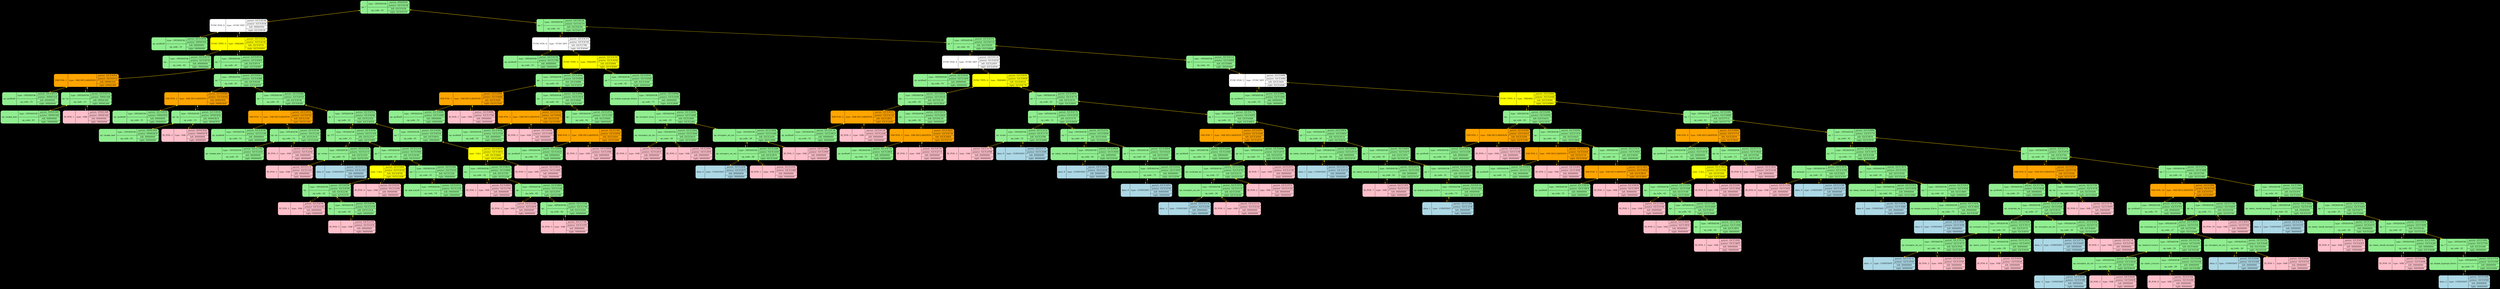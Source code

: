 digraph List
{
	rankdir = TB;
	graph [bgcolor = "black"]
	node[color ="black", fontsize=14, shape = Mrecord];
	edge[color = "orange", fontcolor = "blue",fontsize = 12];


node02CE4EA8 [style = filled, fillcolor = "lightgreen", shape = Mrecord, label = "op: ? | {type : OPERATOR | op_code : 41} | {parent: 00000000 | pointer: 02CE4EA8 | left: 02CE5038 | right: 02CE4CF0} "]
node02CE5038 [style = filled, fillcolor = "white", shape = Mrecord, label = "FUNC POS: 0 | type : FUNC DEF | {parent: 02CE4EA8 | pointer: 02CE5038 | left: 0094E950 | right: 02CE4E58} "]
node0094E950 [style = filled, fillcolor = "lightgreen", shape = Mrecord, label = "op: долбоеб | {type : OPERATOR | op_code : 51} | {parent: 02CE5038 | pointer: 0094E950 | left: 00000000 | right: 00000000} "]
node02CE4E58 [style = filled, fillcolor = "yellow", shape = Mrecord, label = "FUNC TYPE: 0 | type : PARAMS | {parent: 02CE5038 | pointer: 02CE4E58 | left: 02CE4F20 | right: 02CE4DE0} "]
node02CE4F20 [style = filled, fillcolor = "lightgreen", shape = Mrecord, label = "op: , | {type : OPERATOR | op_code : 42} | {parent: 02CE4E58 | pointer: 02CE4F20 | left: 00000000 | right: 00000000} "]
node02CE4DE0 [style = filled, fillcolor = "lightgreen", shape = Mrecord, label = "op: ? | {type : OPERATOR | op_code : 41} | {parent: 02CE4E58 | pointer: 02CE4DE0 | left: 02CE4FC0 | right: 02CE4DB8} "]
node02CE4FC0 [style = filled, fillcolor = "orange", shape = Mrecord, label = "VAR POS: 1 | type : VAR DECLARATION | {parent: 02CE4DE0 | pointer: 02CE4FC0 | left: 0094EA18 | right: 0094EA68} "]
node0094EA18 [style = filled, fillcolor = "lightgreen", shape = Mrecord, label = "op: долбоеб | {type : OPERATOR | op_code : 51} | {parent: 02CE4FC0 | pointer: 0094EA18 | left: 00000000 | right: 00000000} "]
node0094EA68 [style = filled, fillcolor = "lightgreen", shape = Mrecord, label = "op: ты | {type : OPERATOR | op_code : 13} | {parent: 02CE4FC0 | pointer: 0094EA68 | left: 0094EA90 | right: 0094EA40} "]
node0094EA90 [style = filled, fillcolor = "lightgreen", shape = Mrecord, label = "op: скажи_мне | {type : OPERATOR | op_code : 61} | {parent: 0094EA68 | pointer: 0094EA90 | left: 00000000 | right: 00000000} "]
node0094EA40 [style = filled, fillcolor = "pink", shape = Mrecord, label = "ID_POS: 1 | type : VAR | {parent: 0094EA68 | pointer: 0094EA40 | left: 00000000 | right: 00000000} "]
node02CE4DB8 [style = filled, fillcolor = "lightgreen", shape = Mrecord, label = "op: ? | {type : OPERATOR | op_code : 41} | {parent: 02CE4DE0 | pointer: 02CE4DB8 | left: 02CE4E08 | right: 02CE4FE8} "]
node02CE4E08 [style = filled, fillcolor = "orange", shape = Mrecord, label = "VAR POS: 2 | type : VAR DECLARATION | {parent: 02CE4DB8 | pointer: 02CE4E08 | left: 0094EB50 | right: 0094EBA0} "]
node0094EB50 [style = filled, fillcolor = "lightgreen", shape = Mrecord, label = "op: долбоеб | {type : OPERATOR | op_code : 51} | {parent: 02CE4E08 | pointer: 0094EB50 | left: 00000000 | right: 00000000} "]
node0094EBA0 [style = filled, fillcolor = "lightgreen", shape = Mrecord, label = "op: ты | {type : OPERATOR | op_code : 13} | {parent: 02CE4E08 | pointer: 0094EBA0 | left: 0094EBC8 | right: 0094EB78} "]
node0094EBC8 [style = filled, fillcolor = "lightgreen", shape = Mrecord, label = "op: скажи_мне | {type : OPERATOR | op_code : 61} | {parent: 0094EBA0 | pointer: 0094EBC8 | left: 00000000 | right: 00000000} "]
node0094EB78 [style = filled, fillcolor = "pink", shape = Mrecord, label = "ID_POS: 2 | type : VAR | {parent: 0094EBA0 | pointer: 0094EB78 | left: 00000000 | right: 00000000} "]
node02CE4FE8 [style = filled, fillcolor = "lightgreen", shape = Mrecord, label = "op: ? | {type : OPERATOR | op_code : 41} | {parent: 02CE4DB8 | pointer: 02CE4FE8 | left: 02CE4F48 | right: 02CE4E80} "]
node02CE4F48 [style = filled, fillcolor = "orange", shape = Mrecord, label = "VAR POS: 3 | type : VAR DECLARATION | {parent: 02CE4FE8 | pointer: 02CE4F48 | left: 02CE2198 | right: 02CE23A0} "]
node02CE2198 [style = filled, fillcolor = "lightgreen", shape = Mrecord, label = "op: долбоеб | {type : OPERATOR | op_code : 51} | {parent: 02CE4F48 | pointer: 02CE2198 | left: 00000000 | right: 00000000} "]
node02CE23A0 [style = filled, fillcolor = "lightgreen", shape = Mrecord, label = "op: ты | {type : OPERATOR | op_code : 13} | {parent: 02CE4F48 | pointer: 02CE23A0 | left: 02CE2418 | right: 02CE20A8} "]
node02CE2418 [style = filled, fillcolor = "lightgreen", shape = Mrecord, label = "op: скажи_мне | {type : OPERATOR | op_code : 61} | {parent: 02CE23A0 | pointer: 02CE2418 | left: 00000000 | right: 00000000} "]
node02CE20A8 [style = filled, fillcolor = "pink", shape = Mrecord, label = "ID_POS: 3 | type : VAR | {parent: 02CE23A0 | pointer: 02CE20A8 | left: 00000000 | right: 00000000} "]
node02CE4E80 [style = filled, fillcolor = "lightgreen", shape = Mrecord, label = "op: ? | {type : OPERATOR | op_code : 41} | {parent: 02CE4FE8 | pointer: 02CE4E80 | left: 02CE21E8 | right: 02CE4EF8} "]
node02CE21E8 [style = filled, fillcolor = "lightgreen", shape = Mrecord, label = "op: ??? | {type : OPERATOR | op_code : 11} | {parent: 02CE4E80 | pointer: 02CE21E8 | left: 02CE21C0 | right: 02CE5060} "]
node02CE21C0 [style = filled, fillcolor = "lightgreen", shape = Mrecord, label = "op: точно | {type : OPERATOR | op_code : 31} | {parent: 02CE21E8 | pointer: 02CE21C0 | left: 02CE2350 | right: 02CE23F0} "]
node02CE2350 [style = filled, fillcolor = "pink", shape = Mrecord, label = "ID_POS: 1 | type : VAR | {parent: 02CE21C0 | pointer: 02CE2350 | left: 00000000 | right: 00000000} "]
node02CE23F0 [style = filled, fillcolor = "lightblue", shape = Mrecord, label = "data: 0 | type : CONSTANT | {parent: 02CE21C0 | pointer: 02CE23F0 | left: 00000000 | right: 00000000} "]
node02CE5060 [style = filled, fillcolor = "lightgreen", shape = Mrecord, label = "op: ? | {type : OPERATOR | op_code : 41} | {parent: 02CE21E8 | pointer: 02CE5060 | left: 02CE4ED0 | right: 02CE5010} "]
node02CE4ED0 [style = filled, fillcolor = "yellow", shape = Mrecord, label = "type : CALL | {parent: 02CE5060 | pointer: 02CE4ED0 | left: 02CE4F98 | right: 02CE22D8} "]
node02CE4F98 [style = filled, fillcolor = "lightgreen", shape = Mrecord, label = "op: , | {type : OPERATOR | op_code : 42} | {parent: 02CE4ED0 | pointer: 02CE4F98 | left: 02CE2238 | right: 02CE2378} "]
node02CE2238 [style = filled, fillcolor = "pink", shape = Mrecord, label = "ID_POS: 2 | type : VAR | {parent: 02CE4F98 | pointer: 02CE2238 | left: 00000000 | right: 00000000} "]
node02CE2378 [style = filled, fillcolor = "lightgreen", shape = Mrecord, label = "op: , | {type : OPERATOR | op_code : 42} | {parent: 02CE4F98 | pointer: 02CE2378 | left: 02CE23C8 | right: 00000000} "]
node02CE23C8 [style = filled, fillcolor = "pink", shape = Mrecord, label = "ID_POS: 3 | type : VAR | {parent: 02CE2378 | pointer: 02CE23C8 | left: 00000000 | right: 00000000} "]
node02CE22D8 [style = filled, fillcolor = "pink", shape = Mrecord, label = "ID_POS: 4 | type : VAR | {parent: 02CE4ED0 | pointer: 02CE22D8 | left: 00000000 | right: 00000000} "]
node02CE5010 [style = filled, fillcolor = "lightgreen", shape = Mrecord, label = "op: ? | {type : OPERATOR | op_code : 41} | {parent: 02CE5060 | pointer: 02CE5010 | left: 02CE2328 | right: 00000000} "]
node02CE2328 [style = filled, fillcolor = "lightgreen", shape = Mrecord, label = "op: иди_нахуй | {type : OPERATOR | op_code : 74} | {parent: 02CE5010 | pointer: 02CE2328 | left: 00000000 | right: 00000000} "]
node02CE4EF8 [style = filled, fillcolor = "lightgreen", shape = Mrecord, label = "op: ? | {type : OPERATOR | op_code : 41} | {parent: 02CE4E80 | pointer: 02CE4EF8 | left: 02CE4B10 | right: 00000000} "]
node02CE4B10 [style = filled, fillcolor = "yellow", shape = Mrecord, label = "type : CALL | {parent: 02CE4EF8 | pointer: 02CE4B10 | left: 02CE4B60 | right: 02CE24B8} "]
node02CE4B60 [style = filled, fillcolor = "lightgreen", shape = Mrecord, label = "op: , | {type : OPERATOR | op_code : 42} | {parent: 02CE4B10 | pointer: 02CE4B60 | left: 02CE2760 | right: 02CE25A8} "]
node02CE2760 [style = filled, fillcolor = "pink", shape = Mrecord, label = "ID_POS: 1 | type : VAR | {parent: 02CE4B60 | pointer: 02CE2760 | left: 00000000 | right: 00000000} "]
node02CE25A8 [style = filled, fillcolor = "lightgreen", shape = Mrecord, label = "op: , | {type : OPERATOR | op_code : 42} | {parent: 02CE4B60 | pointer: 02CE25A8 | left: 02CE2878 | right: 02CE2788} "]
node02CE2878 [style = filled, fillcolor = "pink", shape = Mrecord, label = "ID_POS: 2 | type : VAR | {parent: 02CE25A8 | pointer: 02CE2878 | left: 00000000 | right: 00000000} "]
node02CE2788 [style = filled, fillcolor = "lightgreen", shape = Mrecord, label = "op: , | {type : OPERATOR | op_code : 42} | {parent: 02CE25A8 | pointer: 02CE2788 | left: 02CE25F8 | right: 00000000} "]
node02CE25F8 [style = filled, fillcolor = "pink", shape = Mrecord, label = "ID_POS: 3 | type : VAR | {parent: 02CE2788 | pointer: 02CE25F8 | left: 00000000 | right: 00000000} "]
node02CE24B8 [style = filled, fillcolor = "pink", shape = Mrecord, label = "ID_POS: 5 | type : VAR | {parent: 02CE4B10 | pointer: 02CE24B8 | left: 00000000 | right: 00000000} "]
node02CE4CF0 [style = filled, fillcolor = "lightgreen", shape = Mrecord, label = "op: ? | {type : OPERATOR | op_code : 41} | {parent: 02CE4EA8 | pointer: 02CE4CF0 | left: 02CE4C00 | right: 02CE4CC8} "]
node02CE4C00 [style = filled, fillcolor = "white", shape = Mrecord, label = "FUNC POS: 6 | type : FUNC DEF | {parent: 02CE4CF0 | pointer: 02CE4C00 | left: 02CE27B0 | right: 02CE4D40} "]
node02CE27B0 [style = filled, fillcolor = "lightgreen", shape = Mrecord, label = "op: долбоеб | {type : OPERATOR | op_code : 51} | {parent: 02CE4C00 | pointer: 02CE27B0 | left: 00000000 | right: 00000000} "]
node02CE4D40 [style = filled, fillcolor = "yellow", shape = Mrecord, label = "FUNC TYPE: 0 | type : PARAMS | {parent: 02CE4C00 | pointer: 02CE4D40 | left: 02CE4908 | right: 02CE4D68} "]
node02CE4908 [style = filled, fillcolor = "lightgreen", shape = Mrecord, label = "op: , | {type : OPERATOR | op_code : 42} | {parent: 02CE4D40 | pointer: 02CE4908 | left: 02CE48B8 | right: 02CE2918} "]
node02CE48B8 [style = filled, fillcolor = "orange", shape = Mrecord, label = "VAR POS: 1 | type : VAR DECLARATION | {parent: 02CE4908 | pointer: 02CE48B8 | left: 02CE2698 | right: 02CE27D8} "]
node02CE2698 [style = filled, fillcolor = "lightgreen", shape = Mrecord, label = "op: долбоеб | {type : OPERATOR | op_code : 51} | {parent: 02CE48B8 | pointer: 02CE2698 | left: 00000000 | right: 00000000} "]
node02CE27D8 [style = filled, fillcolor = "pink", shape = Mrecord, label = "ID_POS: 1 | type : VAR | {parent: 02CE48B8 | pointer: 02CE27D8 | left: 00000000 | right: 00000000} "]
node02CE2918 [style = filled, fillcolor = "lightgreen", shape = Mrecord, label = "op: , | {type : OPERATOR | op_code : 42} | {parent: 02CE4908 | pointer: 02CE2918 | left: 02CE49A8 | right: 02CE2580} "]
node02CE49A8 [style = filled, fillcolor = "orange", shape = Mrecord, label = "VAR POS: 2 | type : VAR DECLARATION | {parent: 02CE2918 | pointer: 02CE49A8 | left: 02CE2558 | right: 02CE2490} "]
node02CE2558 [style = filled, fillcolor = "lightgreen", shape = Mrecord, label = "op: долбоеб | {type : OPERATOR | op_code : 51} | {parent: 02CE49A8 | pointer: 02CE2558 | left: 00000000 | right: 00000000} "]
node02CE2490 [style = filled, fillcolor = "pink", shape = Mrecord, label = "ID_POS: 2 | type : VAR | {parent: 02CE49A8 | pointer: 02CE2490 | left: 00000000 | right: 00000000} "]
node02CE2580 [style = filled, fillcolor = "lightgreen", shape = Mrecord, label = "op: , | {type : OPERATOR | op_code : 42} | {parent: 02CE2918 | pointer: 02CE2580 | left: 02CE49D0 | right: 00000000} "]
node02CE49D0 [style = filled, fillcolor = "orange", shape = Mrecord, label = "VAR POS: 3 | type : VAR DECLARATION | {parent: 02CE2580 | pointer: 02CE49D0 | left: 02CE2620 | right: 02CE2940} "]
node02CE2620 [style = filled, fillcolor = "lightgreen", shape = Mrecord, label = "op: долбоеб | {type : OPERATOR | op_code : 51} | {parent: 02CE49D0 | pointer: 02CE2620 | left: 00000000 | right: 00000000} "]
node02CE2940 [style = filled, fillcolor = "pink", shape = Mrecord, label = "ID_POS: 3 | type : VAR | {parent: 02CE49D0 | pointer: 02CE2940 | left: 00000000 | right: 00000000} "]
node02CE4D68 [style = filled, fillcolor = "lightgreen", shape = Mrecord, label = "op: ? | {type : OPERATOR | op_code : 41} | {parent: 02CE4D40 | pointer: 02CE4D68 | left: 02CE2648 | right: 00000000} "]
node02CE2648 [style = filled, fillcolor = "lightgreen", shape = Mrecord, label = "op: верни_курьера_блять | {type : OPERATOR | op_code : 71} | {parent: 02CE4D68 | pointer: 02CE2648 | left: 00000000 | right: 02CE2B48} "]
node02CE2B48 [style = filled, fillcolor = "lightgreen", shape = Mrecord, label = "op: потерял_птсы | {type : OPERATOR | op_code : 25} | {parent: 02CE2648 | pointer: 02CE2B48 | left: 02CE2800 | right: 02CE2A80} "]
node02CE2800 [style = filled, fillcolor = "lightgreen", shape = Mrecord, label = "op: посадить_на_zxc | {type : OPERATOR | op_code : 26} | {parent: 02CE2B48 | pointer: 02CE2800 | left: 02CE26C0 | right: 02CE2850} "]
node02CE26C0 [style = filled, fillcolor = "pink", shape = Mrecord, label = "ID_POS: 2 | type : VAR | {parent: 02CE2800 | pointer: 02CE26C0 | left: 00000000 | right: 00000000} "]
node02CE2850 [style = filled, fillcolor = "pink", shape = Mrecord, label = "ID_POS: 2 | type : VAR | {parent: 02CE2800 | pointer: 02CE2850 | left: 00000000 | right: 00000000} "]
node02CE2A80 [style = filled, fillcolor = "lightgreen", shape = Mrecord, label = "op: посадить_на_zxc | {type : OPERATOR | op_code : 26} | {parent: 02CE2B48 | pointer: 02CE2A80 | left: 02CE2A58 | right: 02CE2990} "]
node02CE2A58 [style = filled, fillcolor = "lightgreen", shape = Mrecord, label = "op: посадить_на_zxc | {type : OPERATOR | op_code : 26} | {parent: 02CE2A80 | pointer: 02CE2A58 | left: 02CE2B70 | right: 02CE2A08} "]
node02CE2B70 [style = filled, fillcolor = "lightblue", shape = Mrecord, label = "data: 4 | type : CONSTANT | {parent: 02CE2A58 | pointer: 02CE2B70 | left: 00000000 | right: 00000000} "]
node02CE2A08 [style = filled, fillcolor = "pink", shape = Mrecord, label = "ID_POS: 1 | type : VAR | {parent: 02CE2A58 | pointer: 02CE2A08 | left: 00000000 | right: 00000000} "]
node02CE2990 [style = filled, fillcolor = "pink", shape = Mrecord, label = "ID_POS: 3 | type : VAR | {parent: 02CE2A80 | pointer: 02CE2990 | left: 00000000 | right: 00000000} "]
node02CE4CC8 [style = filled, fillcolor = "lightgreen", shape = Mrecord, label = "op: ? | {type : OPERATOR | op_code : 41} | {parent: 02CE4CF0 | pointer: 02CE4CC8 | left: 02CE4930 | right: 02CE4B88} "]
node02CE4930 [style = filled, fillcolor = "white", shape = Mrecord, label = "FUNC POS: 4 | type : FUNC DEF | {parent: 02CE4CC8 | pointer: 02CE4930 | left: 02CE2AF8 | right: 02CE4958} "]
node02CE2AF8 [style = filled, fillcolor = "lightgreen", shape = Mrecord, label = "op: долбоеб | {type : OPERATOR | op_code : 51} | {parent: 02CE4930 | pointer: 02CE2AF8 | left: 00000000 | right: 00000000} "]
node02CE4958 [style = filled, fillcolor = "yellow", shape = Mrecord, label = "FUNC TYPE: 0 | type : PARAMS | {parent: 02CE4930 | pointer: 02CE4958 | left: 02CE4D18 | right: 02CE4C78} "]
node02CE4D18 [style = filled, fillcolor = "lightgreen", shape = Mrecord, label = "op: , | {type : OPERATOR | op_code : 42} | {parent: 02CE4958 | pointer: 02CE4D18 | left: 02CE4C28 | right: 02CE2B20} "]
node02CE4C28 [style = filled, fillcolor = "orange", shape = Mrecord, label = "VAR POS: 2 | type : VAR DECLARATION | {parent: 02CE4D18 | pointer: 02CE4C28 | left: 02CE2BC0 | right: 02CE2AA8} "]
node02CE2BC0 [style = filled, fillcolor = "lightgreen", shape = Mrecord, label = "op: долбоеб | {type : OPERATOR | op_code : 51} | {parent: 02CE4C28 | pointer: 02CE2BC0 | left: 00000000 | right: 00000000} "]
node02CE2AA8 [style = filled, fillcolor = "pink", shape = Mrecord, label = "ID_POS: 2 | type : VAR | {parent: 02CE4C28 | pointer: 02CE2AA8 | left: 00000000 | right: 00000000} "]
node02CE2B20 [style = filled, fillcolor = "lightgreen", shape = Mrecord, label = "op: , | {type : OPERATOR | op_code : 42} | {parent: 02CE4D18 | pointer: 02CE2B20 | left: 02CE4C50 | right: 00000000} "]
node02CE4C50 [style = filled, fillcolor = "orange", shape = Mrecord, label = "VAR POS: 3 | type : VAR DECLARATION | {parent: 02CE2B20 | pointer: 02CE4C50 | left: 02CE2BE8 | right: 02CE2C10} "]
node02CE2BE8 [style = filled, fillcolor = "lightgreen", shape = Mrecord, label = "op: долбоеб | {type : OPERATOR | op_code : 51} | {parent: 02CE4C50 | pointer: 02CE2BE8 | left: 00000000 | right: 00000000} "]
node02CE2C10 [style = filled, fillcolor = "pink", shape = Mrecord, label = "ID_POS: 3 | type : VAR | {parent: 02CE4C50 | pointer: 02CE2C10 | left: 00000000 | right: 00000000} "]
node02CE4C78 [style = filled, fillcolor = "lightgreen", shape = Mrecord, label = "op: ? | {type : OPERATOR | op_code : 41} | {parent: 02CE4958 | pointer: 02CE4C78 | left: 02CE2E50 | right: 02CE49F8} "]
node02CE2E50 [style = filled, fillcolor = "lightgreen", shape = Mrecord, label = "op: ??? | {type : OPERATOR | op_code : 11} | {parent: 02CE4C78 | pointer: 02CE2E50 | left: 02CE3170 | right: 02CE4BD8} "]
node02CE3170 [style = filled, fillcolor = "lightgreen", shape = Mrecord, label = "op: точно | {type : OPERATOR | op_code : 31} | {parent: 02CE2E50 | pointer: 02CE3170 | left: 02CE2FB8 | right: 02CE2D88} "]
node02CE2FB8 [style = filled, fillcolor = "pink", shape = Mrecord, label = "ID_POS: 2 | type : VAR | {parent: 02CE3170 | pointer: 02CE2FB8 | left: 00000000 | right: 00000000} "]
node02CE2D88 [style = filled, fillcolor = "lightblue", shape = Mrecord, label = "data: 0 | type : CONSTANT | {parent: 02CE3170 | pointer: 02CE2D88 | left: 00000000 | right: 00000000} "]
node02CE4BD8 [style = filled, fillcolor = "lightgreen", shape = Mrecord, label = "op: ? | {type : OPERATOR | op_code : 41} | {parent: 02CE2E50 | pointer: 02CE4BD8 | left: 02CE30D0 | right: 02CE4A20} "]
node02CE30D0 [style = filled, fillcolor = "lightgreen", shape = Mrecord, label = "op: пишу_твоей_матери | {type : OPERATOR | op_code : 62} | {parent: 02CE4BD8 | pointer: 02CE30D0 | left: 00000000 | right: 02CE2D38} "]
node02CE2D38 [style = filled, fillcolor = "lightblue", shape = Mrecord, label = "data: 0 | type : CONSTANT | {parent: 02CE30D0 | pointer: 02CE2D38 | left: 00000000 | right: 00000000} "]
node02CE4A20 [style = filled, fillcolor = "lightgreen", shape = Mrecord, label = "op: ? | {type : OPERATOR | op_code : 41} | {parent: 02CE4BD8 | pointer: 02CE4A20 | left: 02CE30F8 | right: 00000000} "]
node02CE30F8 [style = filled, fillcolor = "lightgreen", shape = Mrecord, label = "op: верни_курьера_блять | {type : OPERATOR | op_code : 71} | {parent: 02CE4A20 | pointer: 02CE30F8 | left: 00000000 | right: 02CE2F90} "]
node02CE2F90 [style = filled, fillcolor = "lightblue", shape = Mrecord, label = "data: 0 | type : CONSTANT | {parent: 02CE30F8 | pointer: 02CE2F90 | left: 00000000 | right: 00000000} "]
node02CE49F8 [style = filled, fillcolor = "lightgreen", shape = Mrecord, label = "op: ? | {type : OPERATOR | op_code : 41} | {parent: 02CE4C78 | pointer: 02CE49F8 | left: 02CE4A48 | right: 02CE48E0} "]
node02CE4A48 [style = filled, fillcolor = "orange", shape = Mrecord, label = "VAR POS: 7 | type : VAR DECLARATION | {parent: 02CE49F8 | pointer: 02CE4A48 | left: 02CE2DD8 | right: 02CE2EF0} "]
node02CE2DD8 [style = filled, fillcolor = "lightgreen", shape = Mrecord, label = "op: долбоеб | {type : OPERATOR | op_code : 51} | {parent: 02CE4A48 | pointer: 02CE2DD8 | left: 00000000 | right: 00000000} "]
node02CE2EF0 [style = filled, fillcolor = "lightgreen", shape = Mrecord, label = "op: ты | {type : OPERATOR | op_code : 13} | {parent: 02CE4A48 | pointer: 02CE2EF0 | left: 02CE2FE0 | right: 02CE2C98} "]
node02CE2FE0 [style = filled, fillcolor = "lightgreen", shape = Mrecord, label = "op: сплитим_на | {type : OPERATOR | op_code : 27} | {parent: 02CE2EF0 | pointer: 02CE2FE0 | left: 02CE2CC0 | right: 02CE2CE8} "]
node02CE2CC0 [style = filled, fillcolor = "lightgreen", shape = Mrecord, label = "op: посадить_на_zxc | {type : OPERATOR | op_code : 26} | {parent: 02CE2FE0 | pointer: 02CE2CC0 | left: 02CE2E00 | right: 02CE2EA0} "]
node02CE2E00 [style = filled, fillcolor = "lightblue", shape = Mrecord, label = "data: -1 | type : CONSTANT | {parent: 02CE2CC0 | pointer: 02CE2E00 | left: 00000000 | right: 00000000} "]
node02CE2EA0 [style = filled, fillcolor = "pink", shape = Mrecord, label = "ID_POS: 3 | type : VAR | {parent: 02CE2CC0 | pointer: 02CE2EA0 | left: 00000000 | right: 00000000} "]
node02CE2CE8 [style = filled, fillcolor = "pink", shape = Mrecord, label = "ID_POS: 2 | type : VAR | {parent: 02CE2FE0 | pointer: 02CE2CE8 | left: 00000000 | right: 00000000} "]
node02CE2C98 [style = filled, fillcolor = "pink", shape = Mrecord, label = "ID_POS: 7 | type : VAR | {parent: 02CE2EF0 | pointer: 02CE2C98 | left: 00000000 | right: 00000000} "]
node02CE48E0 [style = filled, fillcolor = "lightgreen", shape = Mrecord, label = "op: ? | {type : OPERATOR | op_code : 41} | {parent: 02CE49F8 | pointer: 02CE48E0 | left: 02CE2EC8 | right: 02CE4A70} "]
node02CE2EC8 [style = filled, fillcolor = "lightgreen", shape = Mrecord, label = "op: пишу_твоей_матери | {type : OPERATOR | op_code : 62} | {parent: 02CE48E0 | pointer: 02CE2EC8 | left: 00000000 | right: 02CE2F18} "]
node02CE2F18 [style = filled, fillcolor = "lightblue", shape = Mrecord, label = "data: 1 | type : CONSTANT | {parent: 02CE2EC8 | pointer: 02CE2F18 | left: 00000000 | right: 00000000} "]
node02CE4A70 [style = filled, fillcolor = "lightgreen", shape = Mrecord, label = "op: ? | {type : OPERATOR | op_code : 41} | {parent: 02CE48E0 | pointer: 02CE4A70 | left: 02CE33F0 | right: 02CE4CA0} "]
node02CE33F0 [style = filled, fillcolor = "lightgreen", shape = Mrecord, label = "op: пишу_твоей_матери | {type : OPERATOR | op_code : 62} | {parent: 02CE4A70 | pointer: 02CE33F0 | left: 00000000 | right: 02CE31C0} "]
node02CE31C0 [style = filled, fillcolor = "pink", shape = Mrecord, label = "ID_POS: 7 | type : VAR | {parent: 02CE33F0 | pointer: 02CE31C0 | left: 00000000 | right: 00000000} "]
node02CE4CA0 [style = filled, fillcolor = "lightgreen", shape = Mrecord, label = "op: ? | {type : OPERATOR | op_code : 41} | {parent: 02CE4A70 | pointer: 02CE4CA0 | left: 02CE3300 | right: 00000000} "]
node02CE3300 [style = filled, fillcolor = "lightgreen", shape = Mrecord, label = "op: верни_курьера_блять | {type : OPERATOR | op_code : 71} | {parent: 02CE4CA0 | pointer: 02CE3300 | left: 00000000 | right: 02CE3238} "]
node02CE3238 [style = filled, fillcolor = "lightblue", shape = Mrecord, label = "data: 1 | type : CONSTANT | {parent: 02CE3300 | pointer: 02CE3238 | left: 00000000 | right: 00000000} "]
node02CE4B88 [style = filled, fillcolor = "lightgreen", shape = Mrecord, label = "op: ? | {type : OPERATOR | op_code : 41} | {parent: 02CE4CC8 | pointer: 02CE4B88 | left: 02CE4980 | right: 00000000} "]
node02CE4980 [style = filled, fillcolor = "white", shape = Mrecord, label = "FUNC POS: 5 | type : FUNC DEF | {parent: 02CE4B88 | pointer: 02CE4980 | left: 02CE3440 | right: 02CE4A98} "]
node02CE3440 [style = filled, fillcolor = "lightgreen", shape = Mrecord, label = "op: долбоеб | {type : OPERATOR | op_code : 51} | {parent: 02CE4980 | pointer: 02CE3440 | left: 00000000 | right: 00000000} "]
node02CE4A98 [style = filled, fillcolor = "yellow", shape = Mrecord, label = "FUNC TYPE: 0 | type : PARAMS | {parent: 02CE4980 | pointer: 02CE4A98 | left: 02CE4D90 | right: 02CE4BB0} "]
node02CE4D90 [style = filled, fillcolor = "lightgreen", shape = Mrecord, label = "op: , | {type : OPERATOR | op_code : 42} | {parent: 02CE4A98 | pointer: 02CE4D90 | left: 02CE4AC0 | right: 02CE33C8} "]
node02CE4AC0 [style = filled, fillcolor = "orange", shape = Mrecord, label = "VAR POS: 1 | type : VAR DECLARATION | {parent: 02CE4D90 | pointer: 02CE4AC0 | left: 02CE32D8 | right: 02CE3198} "]
node02CE32D8 [style = filled, fillcolor = "lightgreen", shape = Mrecord, label = "op: долбоеб | {type : OPERATOR | op_code : 51} | {parent: 02CE4AC0 | pointer: 02CE32D8 | left: 00000000 | right: 00000000} "]
node02CE3198 [style = filled, fillcolor = "pink", shape = Mrecord, label = "ID_POS: 1 | type : VAR | {parent: 02CE4AC0 | pointer: 02CE3198 | left: 00000000 | right: 00000000} "]
node02CE33C8 [style = filled, fillcolor = "lightgreen", shape = Mrecord, label = "op: , | {type : OPERATOR | op_code : 42} | {parent: 02CE4D90 | pointer: 02CE33C8 | left: 02CE4AE8 | right: 02CE39E8} "]
node02CE4AE8 [style = filled, fillcolor = "orange", shape = Mrecord, label = "VAR POS: 2 | type : VAR DECLARATION | {parent: 02CE33C8 | pointer: 02CE4AE8 | left: 02CE3C18 | right: 02CE38A8} "]
node02CE3C18 [style = filled, fillcolor = "lightgreen", shape = Mrecord, label = "op: долбоеб | {type : OPERATOR | op_code : 51} | {parent: 02CE4AE8 | pointer: 02CE3C18 | left: 00000000 | right: 00000000} "]
node02CE38A8 [style = filled, fillcolor = "pink", shape = Mrecord, label = "ID_POS: 2 | type : VAR | {parent: 02CE4AE8 | pointer: 02CE38A8 | left: 00000000 | right: 00000000} "]
node02CE39E8 [style = filled, fillcolor = "lightgreen", shape = Mrecord, label = "op: , | {type : OPERATOR | op_code : 42} | {parent: 02CE33C8 | pointer: 02CE39E8 | left: 02CE4B38 | right: 00000000} "]
node02CE4B38 [style = filled, fillcolor = "orange", shape = Mrecord, label = "VAR POS: 3 | type : VAR DECLARATION | {parent: 02CE39E8 | pointer: 02CE4B38 | left: 02CE3BC8 | right: 02CE38F8} "]
node02CE3BC8 [style = filled, fillcolor = "lightgreen", shape = Mrecord, label = "op: долбоеб | {type : OPERATOR | op_code : 51} | {parent: 02CE4B38 | pointer: 02CE3BC8 | left: 00000000 | right: 00000000} "]
node02CE38F8 [style = filled, fillcolor = "pink", shape = Mrecord, label = "ID_POS: 3 | type : VAR | {parent: 02CE4B38 | pointer: 02CE38F8 | left: 00000000 | right: 00000000} "]
node02CE4BB0 [style = filled, fillcolor = "lightgreen", shape = Mrecord, label = "op: ? | {type : OPERATOR | op_code : 41} | {parent: 02CE4A98 | pointer: 02CE4BB0 | left: 02CE57C0 | right: 02CE5770} "]
node02CE57C0 [style = filled, fillcolor = "orange", shape = Mrecord, label = "VAR POS: 8 | type : VAR DECLARATION | {parent: 02CE4BB0 | pointer: 02CE57C0 | left: 02CE3D30 | right: 02CE3B28} "]
node02CE3D30 [style = filled, fillcolor = "lightgreen", shape = Mrecord, label = "op: долбоеб | {type : OPERATOR | op_code : 51} | {parent: 02CE57C0 | pointer: 02CE3D30 | left: 00000000 | right: 00000000} "]
node02CE3B28 [style = filled, fillcolor = "lightgreen", shape = Mrecord, label = "op: ты | {type : OPERATOR | op_code : 13} | {parent: 02CE57C0 | pointer: 02CE3B28 | left: 02CE5590 | right: 02CE3C40} "]
node02CE5590 [style = filled, fillcolor = "yellow", shape = Mrecord, label = "type : CALL | {parent: 02CE3B28 | pointer: 02CE5590 | left: 02CE5568 | right: 02CE3BA0} "]
node02CE5568 [style = filled, fillcolor = "lightgreen", shape = Mrecord, label = "op: , | {type : OPERATOR | op_code : 42} | {parent: 02CE5590 | pointer: 02CE5568 | left: 02CE3C68 | right: 02CE38D0} "]
node02CE3C68 [style = filled, fillcolor = "pink", shape = Mrecord, label = "ID_POS: 1 | type : VAR | {parent: 02CE5568 | pointer: 02CE3C68 | left: 00000000 | right: 00000000} "]
node02CE38D0 [style = filled, fillcolor = "lightgreen", shape = Mrecord, label = "op: , | {type : OPERATOR | op_code : 42} | {parent: 02CE5568 | pointer: 02CE38D0 | left: 02CE3B50 | right: 02CE3948} "]
node02CE3B50 [style = filled, fillcolor = "pink", shape = Mrecord, label = "ID_POS: 2 | type : VAR | {parent: 02CE38D0 | pointer: 02CE3B50 | left: 00000000 | right: 00000000} "]
node02CE3948 [style = filled, fillcolor = "lightgreen", shape = Mrecord, label = "op: , | {type : OPERATOR | op_code : 42} | {parent: 02CE38D0 | pointer: 02CE3948 | left: 02CE3BF0 | right: 00000000} "]
node02CE3BF0 [style = filled, fillcolor = "pink", shape = Mrecord, label = "ID_POS: 3 | type : VAR | {parent: 02CE3948 | pointer: 02CE3BF0 | left: 00000000 | right: 00000000} "]
node02CE3BA0 [style = filled, fillcolor = "pink", shape = Mrecord, label = "ID_POS: 6 | type : VAR | {parent: 02CE5590 | pointer: 02CE3BA0 | left: 00000000 | right: 00000000} "]
node02CE3C40 [style = filled, fillcolor = "pink", shape = Mrecord, label = "ID_POS: 8 | type : VAR | {parent: 02CE3B28 | pointer: 02CE3C40 | left: 00000000 | right: 00000000} "]
node02CE5770 [style = filled, fillcolor = "lightgreen", shape = Mrecord, label = "op: ? | {type : OPERATOR | op_code : 41} | {parent: 02CE4BB0 | pointer: 02CE5770 | left: 02CE3B78 | right: 02CE5978} "]
node02CE3B78 [style = filled, fillcolor = "lightgreen", shape = Mrecord, label = "op: ??? | {type : OPERATOR | op_code : 11} | {parent: 02CE5770 | pointer: 02CE3B78 | left: 02CE3CB8 | right: 02CE55E0} "]
node02CE3CB8 [style = filled, fillcolor = "lightgreen", shape = Mrecord, label = "op: меньше | {type : OPERATOR | op_code : 32} | {parent: 02CE3B78 | pointer: 02CE3CB8 | left: 02CE3920 | right: 02CE3CE0} "]
node02CE3920 [style = filled, fillcolor = "pink", shape = Mrecord, label = "ID_POS: 8 | type : VAR | {parent: 02CE3CB8 | pointer: 02CE3920 | left: 00000000 | right: 00000000} "]
node02CE3CE0 [style = filled, fillcolor = "lightblue", shape = Mrecord, label = "data: 0 | type : CONSTANT | {parent: 02CE3CB8 | pointer: 02CE3CE0 | left: 00000000 | right: 00000000} "]
node02CE55E0 [style = filled, fillcolor = "lightgreen", shape = Mrecord, label = "op: ? | {type : OPERATOR | op_code : 41} | {parent: 02CE3B78 | pointer: 02CE55E0 | left: 02CE3D58 | right: 02CE5658} "]
node02CE3D58 [style = filled, fillcolor = "lightgreen", shape = Mrecord, label = "op: пишу_твоей_матери | {type : OPERATOR | op_code : 62} | {parent: 02CE55E0 | pointer: 02CE3D58 | left: 00000000 | right: 02CE3D80} "]
node02CE3D80 [style = filled, fillcolor = "lightblue", shape = Mrecord, label = "data: 0 | type : CONSTANT | {parent: 02CE3D58 | pointer: 02CE3D80 | left: 00000000 | right: 00000000} "]
node02CE5658 [style = filled, fillcolor = "lightgreen", shape = Mrecord, label = "op: ? | {type : OPERATOR | op_code : 41} | {parent: 02CE55E0 | pointer: 02CE5658 | left: 02CE3B00 | right: 00000000} "]
node02CE3B00 [style = filled, fillcolor = "lightgreen", shape = Mrecord, label = "op: верни_курьера_блять | {type : OPERATOR | op_code : 71} | {parent: 02CE5658 | pointer: 02CE3B00 | left: 00000000 | right: 02CE3E98} "]
node02CE3E98 [style = filled, fillcolor = "lightblue", shape = Mrecord, label = "data: 0 | type : CONSTANT | {parent: 02CE3B00 | pointer: 02CE3E98 | left: 00000000 | right: 00000000} "]
node02CE5978 [style = filled, fillcolor = "lightgreen", shape = Mrecord, label = "op: ? | {type : OPERATOR | op_code : 41} | {parent: 02CE5770 | pointer: 02CE5978 | left: 02CE5748 | right: 02CE5888} "]
node02CE5748 [style = filled, fillcolor = "orange", shape = Mrecord, label = "VAR POS: 9 | type : VAR DECLARATION | {parent: 02CE5978 | pointer: 02CE5748 | left: 02CE3DA8 | right: 02CE3F38} "]
node02CE3DA8 [style = filled, fillcolor = "lightgreen", shape = Mrecord, label = "op: долбоеб | {type : OPERATOR | op_code : 51} | {parent: 02CE5748 | pointer: 02CE3DA8 | left: 00000000 | right: 00000000} "]
node02CE3F38 [style = filled, fillcolor = "lightgreen", shape = Mrecord, label = "op: ты | {type : OPERATOR | op_code : 13} | {parent: 02CE5748 | pointer: 02CE3F38 | left: 02CE45D8 | right: 02CE3DF8} "]
node02CE45D8 [style = filled, fillcolor = "lightgreen", shape = Mrecord, label = "op: сплитим_на | {type : OPERATOR | op_code : 27} | {parent: 02CE3F38 | pointer: 02CE45D8 | left: 02CE3EC0 | right: 02CE4718} "]
node02CE3EC0 [style = filled, fillcolor = "lightgreen", shape = Mrecord, label = "op: потерял_птсы | {type : OPERATOR | op_code : 25} | {parent: 02CE45D8 | pointer: 02CE3EC0 | left: 02CE3E70 | right: 02CE4050} "]
node02CE3E70 [style = filled, fillcolor = "lightgreen", shape = Mrecord, label = "op: посадить_на_zxc | {type : OPERATOR | op_code : 26} | {parent: 02CE3EC0 | pointer: 02CE3E70 | left: 02CE3F60 | right: 02CE3F88} "]
node02CE3F60 [style = filled, fillcolor = "lightblue", shape = Mrecord, label = "data: -1 | type : CONSTANT | {parent: 02CE3E70 | pointer: 02CE3F60 | left: 00000000 | right: 00000000} "]
node02CE3F88 [style = filled, fillcolor = "pink", shape = Mrecord, label = "ID_POS: 2 | type : VAR | {parent: 02CE3E70 | pointer: 02CE3F88 | left: 00000000 | right: 00000000} "]
node02CE4050 [style = filled, fillcolor = "lightgreen", shape = Mrecord, label = "op: трент_ультует | {type : OPERATOR | op_code : 29} | {parent: 02CE3EC0 | pointer: 02CE4050 | left: 00000000 | right: 02CE4028} "]
node02CE4028 [style = filled, fillcolor = "pink", shape = Mrecord, label = "ID_POS: 8 | type : VAR | {parent: 02CE4050 | pointer: 02CE4028 | left: 00000000 | right: 00000000} "]
node02CE4718 [style = filled, fillcolor = "lightgreen", shape = Mrecord, label = "op: посадить_на_zxc | {type : OPERATOR | op_code : 26} | {parent: 02CE45D8 | pointer: 02CE4718 | left: 02CE4600 | right: 02CE4768} "]
node02CE4600 [style = filled, fillcolor = "lightblue", shape = Mrecord, label = "data: 2 | type : CONSTANT | {parent: 02CE4718 | pointer: 02CE4600 | left: 00000000 | right: 00000000} "]
node02CE4768 [style = filled, fillcolor = "pink", shape = Mrecord, label = "ID_POS: 1 | type : VAR | {parent: 02CE4718 | pointer: 02CE4768 | left: 00000000 | right: 00000000} "]
node02CE3DF8 [style = filled, fillcolor = "pink", shape = Mrecord, label = "ID_POS: 9 | type : VAR | {parent: 02CE3F38 | pointer: 02CE3DF8 | left: 00000000 | right: 00000000} "]
node02CE5888 [style = filled, fillcolor = "lightgreen", shape = Mrecord, label = "op: ? | {type : OPERATOR | op_code : 41} | {parent: 02CE5978 | pointer: 02CE5888 | left: 02CE5798 | right: 02CE5900} "]
node02CE5798 [style = filled, fillcolor = "orange", shape = Mrecord, label = "VAR POS: 10 | type : VAR DECLARATION | {parent: 02CE5888 | pointer: 02CE5798 | left: 02CE47E0 | right: 02CE46F0} "]
node02CE47E0 [style = filled, fillcolor = "lightgreen", shape = Mrecord, label = "op: долбоеб | {type : OPERATOR | op_code : 51} | {parent: 02CE5798 | pointer: 02CE47E0 | left: 00000000 | right: 00000000} "]
node02CE46F0 [style = filled, fillcolor = "lightgreen", shape = Mrecord, label = "op: ты | {type : OPERATOR | op_code : 13} | {parent: 02CE5798 | pointer: 02CE46F0 | left: 02CE4358 | right: 02CE4740} "]
node02CE4358 [style = filled, fillcolor = "lightgreen", shape = Mrecord, label = "op: сплитим_на | {type : OPERATOR | op_code : 27} | {parent: 02CE46F0 | pointer: 02CE4358 | left: 02CE4290 | right: 02CE4448} "]
node02CE4290 [style = filled, fillcolor = "lightgreen", shape = Mrecord, label = "op: лежать+сосать | {type : OPERATOR | op_code : 24} | {parent: 02CE4358 | pointer: 02CE4290 | left: 02CE46A0 | right: 02CE43A8} "]
node02CE46A0 [style = filled, fillcolor = "lightgreen", shape = Mrecord, label = "op: посадить_на_zxc | {type : OPERATOR | op_code : 26} | {parent: 02CE4290 | pointer: 02CE46A0 | left: 02CE45B0 | right: 02CE46C8} "]
node02CE45B0 [style = filled, fillcolor = "lightblue", shape = Mrecord, label = "data: -1 | type : CONSTANT | {parent: 02CE46A0 | pointer: 02CE45B0 | left: 00000000 | right: 00000000} "]
node02CE46C8 [style = filled, fillcolor = "pink", shape = Mrecord, label = "ID_POS: 2 | type : VAR | {parent: 02CE46A0 | pointer: 02CE46C8 | left: 00000000 | right: 00000000} "]
node02CE43A8 [style = filled, fillcolor = "lightgreen", shape = Mrecord, label = "op: трент_ультует | {type : OPERATOR | op_code : 29} | {parent: 02CE4290 | pointer: 02CE43A8 | left: 00000000 | right: 02CE42B8} "]
node02CE42B8 [style = filled, fillcolor = "pink", shape = Mrecord, label = "ID_POS: 8 | type : VAR | {parent: 02CE43A8 | pointer: 02CE42B8 | left: 00000000 | right: 00000000} "]
node02CE4448 [style = filled, fillcolor = "lightgreen", shape = Mrecord, label = "op: посадить_на_zxc | {type : OPERATOR | op_code : 26} | {parent: 02CE4358 | pointer: 02CE4448 | left: 02CE43D0 | right: 02CE4330} "]
node02CE43D0 [style = filled, fillcolor = "lightblue", shape = Mrecord, label = "data: 2 | type : CONSTANT | {parent: 02CE4448 | pointer: 02CE43D0 | left: 00000000 | right: 00000000} "]
node02CE4330 [style = filled, fillcolor = "pink", shape = Mrecord, label = "ID_POS: 1 | type : VAR | {parent: 02CE4448 | pointer: 02CE4330 | left: 00000000 | right: 00000000} "]
node02CE4740 [style = filled, fillcolor = "pink", shape = Mrecord, label = "ID_POS: 10 | type : VAR | {parent: 02CE46F0 | pointer: 02CE4740 | left: 00000000 | right: 00000000} "]
node02CE5900 [style = filled, fillcolor = "lightgreen", shape = Mrecord, label = "op: ? | {type : OPERATOR | op_code : 41} | {parent: 02CE5888 | pointer: 02CE5900 | left: 02CE43F8 | right: 02CE56F8} "]
node02CE43F8 [style = filled, fillcolor = "lightgreen", shape = Mrecord, label = "op: пишу_твоей_матери | {type : OPERATOR | op_code : 62} | {parent: 02CE5900 | pointer: 02CE43F8 | left: 00000000 | right: 02CE41F0} "]
node02CE41F0 [style = filled, fillcolor = "lightblue", shape = Mrecord, label = "data: 2 | type : CONSTANT | {parent: 02CE43F8 | pointer: 02CE41F0 | left: 00000000 | right: 00000000} "]
node02CE56F8 [style = filled, fillcolor = "lightgreen", shape = Mrecord, label = "op: ? | {type : OPERATOR | op_code : 41} | {parent: 02CE5900 | pointer: 02CE56F8 | left: 02CE4470 | right: 02CE5680} "]
node02CE4470 [style = filled, fillcolor = "lightgreen", shape = Mrecord, label = "op: пишу_твоей_матери | {type : OPERATOR | op_code : 62} | {parent: 02CE56F8 | pointer: 02CE4470 | left: 00000000 | right: 02CE42E0} "]
node02CE42E0 [style = filled, fillcolor = "pink", shape = Mrecord, label = "ID_POS: 9 | type : VAR | {parent: 02CE4470 | pointer: 02CE42E0 | left: 00000000 | right: 00000000} "]
node02CE5680 [style = filled, fillcolor = "lightgreen", shape = Mrecord, label = "op: ? | {type : OPERATOR | op_code : 41} | {parent: 02CE56F8 | pointer: 02CE5680 | left: 02CE4240 | right: 02CE57E8} "]
node02CE4240 [style = filled, fillcolor = "lightgreen", shape = Mrecord, label = "op: пишу_твоей_матери | {type : OPERATOR | op_code : 62} | {parent: 02CE5680 | pointer: 02CE4240 | left: 00000000 | right: 02CE4498} "]
node02CE4498 [style = filled, fillcolor = "pink", shape = Mrecord, label = "ID_POS: 10 | type : VAR | {parent: 02CE4240 | pointer: 02CE4498 | left: 00000000 | right: 00000000} "]
node02CE57E8 [style = filled, fillcolor = "lightgreen", shape = Mrecord, label = "op: ? | {type : OPERATOR | op_code : 41} | {parent: 02CE5680 | pointer: 02CE57E8 | left: 02CE4308 | right: 00000000} "]
node02CE4308 [style = filled, fillcolor = "lightgreen", shape = Mrecord, label = "op: верни_курьера_блять | {type : OPERATOR | op_code : 71} | {parent: 02CE57E8 | pointer: 02CE4308 | left: 00000000 | right: 02CE4560} "]
node02CE4560 [style = filled, fillcolor = "lightblue", shape = Mrecord, label = "data: 2 | type : CONSTANT | {parent: 02CE4308 | pointer: 02CE4560 | left: 00000000 | right: 00000000} "]
node02CE4EA8->node02CE5038
node02CE4EA8->node02CE4CF0
node02CE5038->node0094E950
node02CE5038->node02CE4EA8[color = "yellow"]
node02CE5038->node02CE4E58
node0094E950->node02CE5038[color = "yellow"]
node02CE4E58->node02CE4F20
node02CE4E58->node02CE5038[color = "yellow"]
node02CE4E58->node02CE4DE0
node02CE4F20->node02CE4E58[color = "yellow"]
node02CE4DE0->node02CE4FC0
node02CE4DE0->node02CE4E58[color = "yellow"]
node02CE4DE0->node02CE4DB8
node02CE4FC0->node0094EA18
node02CE4FC0->node02CE4DE0[color = "yellow"]
node02CE4FC0->node0094EA68
node0094EA18->node02CE4FC0[color = "yellow"]
node0094EA68->node0094EA90
node0094EA68->node02CE4FC0[color = "yellow"]
node0094EA68->node0094EA40
node0094EA90->node0094EA68[color = "yellow"]
node0094EA40->node0094EA68[color = "yellow"]
node02CE4DB8->node02CE4E08
node02CE4DB8->node02CE4DE0[color = "yellow"]
node02CE4DB8->node02CE4FE8
node02CE4E08->node0094EB50
node02CE4E08->node02CE4DB8[color = "yellow"]
node02CE4E08->node0094EBA0
node0094EB50->node02CE4E08[color = "yellow"]
node0094EBA0->node0094EBC8
node0094EBA0->node02CE4E08[color = "yellow"]
node0094EBA0->node0094EB78
node0094EBC8->node0094EBA0[color = "yellow"]
node0094EB78->node0094EBA0[color = "yellow"]
node02CE4FE8->node02CE4F48
node02CE4FE8->node02CE4DB8[color = "yellow"]
node02CE4FE8->node02CE4E80
node02CE4F48->node02CE2198
node02CE4F48->node02CE4FE8[color = "yellow"]
node02CE4F48->node02CE23A0
node02CE2198->node02CE4F48[color = "yellow"]
node02CE23A0->node02CE2418
node02CE23A0->node02CE4F48[color = "yellow"]
node02CE23A0->node02CE20A8
node02CE2418->node02CE23A0[color = "yellow"]
node02CE20A8->node02CE23A0[color = "yellow"]
node02CE4E80->node02CE21E8
node02CE4E80->node02CE4FE8[color = "yellow"]
node02CE4E80->node02CE4EF8
node02CE21E8->node02CE21C0
node02CE21E8->node02CE4E80[color = "yellow"]
node02CE21E8->node02CE5060
node02CE21C0->node02CE2350
node02CE21C0->node02CE21E8[color = "yellow"]
node02CE21C0->node02CE23F0
node02CE2350->node02CE21C0[color = "yellow"]
node02CE23F0->node02CE21C0[color = "yellow"]
node02CE5060->node02CE4ED0
node02CE5060->node02CE21E8[color = "yellow"]
node02CE5060->node02CE5010
node02CE4ED0->node02CE4F98
node02CE4ED0->node02CE5060[color = "yellow"]
node02CE4ED0->node02CE22D8
node02CE4F98->node02CE2238
node02CE4F98->node02CE4ED0[color = "yellow"]
node02CE4F98->node02CE2378
node02CE2238->node02CE4F98[color = "yellow"]
node02CE2378->node02CE23C8
node02CE2378->node02CE4F98[color = "yellow"]
node02CE23C8->node02CE2378[color = "yellow"]
node02CE22D8->node02CE4ED0[color = "yellow"]
node02CE5010->node02CE2328
node02CE5010->node02CE5060[color = "yellow"]
node02CE2328->node02CE5010[color = "yellow"]
node02CE4EF8->node02CE4B10
node02CE4EF8->node02CE4E80[color = "yellow"]
node02CE4B10->node02CE4B60
node02CE4B10->node02CE4EF8[color = "yellow"]
node02CE4B10->node02CE24B8
node02CE4B60->node02CE2760
node02CE4B60->node02CE4B10[color = "yellow"]
node02CE4B60->node02CE25A8
node02CE2760->node02CE4B60[color = "yellow"]
node02CE25A8->node02CE2878
node02CE25A8->node02CE4B60[color = "yellow"]
node02CE25A8->node02CE2788
node02CE2878->node02CE25A8[color = "yellow"]
node02CE2788->node02CE25F8
node02CE2788->node02CE25A8[color = "yellow"]
node02CE25F8->node02CE2788[color = "yellow"]
node02CE24B8->node02CE4B10[color = "yellow"]
node02CE4CF0->node02CE4C00
node02CE4CF0->node02CE4EA8[color = "yellow"]
node02CE4CF0->node02CE4CC8
node02CE4C00->node02CE27B0
node02CE4C00->node02CE4CF0[color = "yellow"]
node02CE4C00->node02CE4D40
node02CE27B0->node02CE4C00[color = "yellow"]
node02CE4D40->node02CE4908
node02CE4D40->node02CE4C00[color = "yellow"]
node02CE4D40->node02CE4D68
node02CE4908->node02CE48B8
node02CE4908->node02CE4D40[color = "yellow"]
node02CE4908->node02CE2918
node02CE48B8->node02CE2698
node02CE48B8->node02CE4908[color = "yellow"]
node02CE48B8->node02CE27D8
node02CE2698->node02CE48B8[color = "yellow"]
node02CE27D8->node02CE48B8[color = "yellow"]
node02CE2918->node02CE49A8
node02CE2918->node02CE4908[color = "yellow"]
node02CE2918->node02CE2580
node02CE49A8->node02CE2558
node02CE49A8->node02CE2918[color = "yellow"]
node02CE49A8->node02CE2490
node02CE2558->node02CE49A8[color = "yellow"]
node02CE2490->node02CE49A8[color = "yellow"]
node02CE2580->node02CE49D0
node02CE2580->node02CE2918[color = "yellow"]
node02CE49D0->node02CE2620
node02CE49D0->node02CE2580[color = "yellow"]
node02CE49D0->node02CE2940
node02CE2620->node02CE49D0[color = "yellow"]
node02CE2940->node02CE49D0[color = "yellow"]
node02CE4D68->node02CE2648
node02CE4D68->node02CE4D40[color = "yellow"]
node02CE2648->node02CE4D68[color = "yellow"]
node02CE2648->node02CE2B48
node02CE2B48->node02CE2800
node02CE2B48->node02CE2648[color = "yellow"]
node02CE2B48->node02CE2A80
node02CE2800->node02CE26C0
node02CE2800->node02CE2B48[color = "yellow"]
node02CE2800->node02CE2850
node02CE26C0->node02CE2800[color = "yellow"]
node02CE2850->node02CE2800[color = "yellow"]
node02CE2A80->node02CE2A58
node02CE2A80->node02CE2B48[color = "yellow"]
node02CE2A80->node02CE2990
node02CE2A58->node02CE2B70
node02CE2A58->node02CE2A80[color = "yellow"]
node02CE2A58->node02CE2A08
node02CE2B70->node02CE2A58[color = "yellow"]
node02CE2A08->node02CE2A58[color = "yellow"]
node02CE2990->node02CE2A80[color = "yellow"]
node02CE4CC8->node02CE4930
node02CE4CC8->node02CE4CF0[color = "yellow"]
node02CE4CC8->node02CE4B88
node02CE4930->node02CE2AF8
node02CE4930->node02CE4CC8[color = "yellow"]
node02CE4930->node02CE4958
node02CE2AF8->node02CE4930[color = "yellow"]
node02CE4958->node02CE4D18
node02CE4958->node02CE4930[color = "yellow"]
node02CE4958->node02CE4C78
node02CE4D18->node02CE4C28
node02CE4D18->node02CE4958[color = "yellow"]
node02CE4D18->node02CE2B20
node02CE4C28->node02CE2BC0
node02CE4C28->node02CE4D18[color = "yellow"]
node02CE4C28->node02CE2AA8
node02CE2BC0->node02CE4C28[color = "yellow"]
node02CE2AA8->node02CE4C28[color = "yellow"]
node02CE2B20->node02CE4C50
node02CE2B20->node02CE4D18[color = "yellow"]
node02CE4C50->node02CE2BE8
node02CE4C50->node02CE2B20[color = "yellow"]
node02CE4C50->node02CE2C10
node02CE2BE8->node02CE4C50[color = "yellow"]
node02CE2C10->node02CE4C50[color = "yellow"]
node02CE4C78->node02CE2E50
node02CE4C78->node02CE4958[color = "yellow"]
node02CE4C78->node02CE49F8
node02CE2E50->node02CE3170
node02CE2E50->node02CE4C78[color = "yellow"]
node02CE2E50->node02CE4BD8
node02CE3170->node02CE2FB8
node02CE3170->node02CE2E50[color = "yellow"]
node02CE3170->node02CE2D88
node02CE2FB8->node02CE3170[color = "yellow"]
node02CE2D88->node02CE3170[color = "yellow"]
node02CE4BD8->node02CE30D0
node02CE4BD8->node02CE2E50[color = "yellow"]
node02CE4BD8->node02CE4A20
node02CE30D0->node02CE4BD8[color = "yellow"]
node02CE30D0->node02CE2D38
node02CE2D38->node02CE30D0[color = "yellow"]
node02CE4A20->node02CE30F8
node02CE4A20->node02CE4BD8[color = "yellow"]
node02CE30F8->node02CE4A20[color = "yellow"]
node02CE30F8->node02CE2F90
node02CE2F90->node02CE30F8[color = "yellow"]
node02CE49F8->node02CE4A48
node02CE49F8->node02CE4C78[color = "yellow"]
node02CE49F8->node02CE48E0
node02CE4A48->node02CE2DD8
node02CE4A48->node02CE49F8[color = "yellow"]
node02CE4A48->node02CE2EF0
node02CE2DD8->node02CE4A48[color = "yellow"]
node02CE2EF0->node02CE2FE0
node02CE2EF0->node02CE4A48[color = "yellow"]
node02CE2EF0->node02CE2C98
node02CE2FE0->node02CE2CC0
node02CE2FE0->node02CE2EF0[color = "yellow"]
node02CE2FE0->node02CE2CE8
node02CE2CC0->node02CE2E00
node02CE2CC0->node02CE2FE0[color = "yellow"]
node02CE2CC0->node02CE2EA0
node02CE2E00->node02CE2CC0[color = "yellow"]
node02CE2EA0->node02CE2CC0[color = "yellow"]
node02CE2CE8->node02CE2FE0[color = "yellow"]
node02CE2C98->node02CE2EF0[color = "yellow"]
node02CE48E0->node02CE2EC8
node02CE48E0->node02CE49F8[color = "yellow"]
node02CE48E0->node02CE4A70
node02CE2EC8->node02CE48E0[color = "yellow"]
node02CE2EC8->node02CE2F18
node02CE2F18->node02CE2EC8[color = "yellow"]
node02CE4A70->node02CE33F0
node02CE4A70->node02CE48E0[color = "yellow"]
node02CE4A70->node02CE4CA0
node02CE33F0->node02CE4A70[color = "yellow"]
node02CE33F0->node02CE31C0
node02CE31C0->node02CE33F0[color = "yellow"]
node02CE4CA0->node02CE3300
node02CE4CA0->node02CE4A70[color = "yellow"]
node02CE3300->node02CE4CA0[color = "yellow"]
node02CE3300->node02CE3238
node02CE3238->node02CE3300[color = "yellow"]
node02CE4B88->node02CE4980
node02CE4B88->node02CE4CC8[color = "yellow"]
node02CE4980->node02CE3440
node02CE4980->node02CE4B88[color = "yellow"]
node02CE4980->node02CE4A98
node02CE3440->node02CE4980[color = "yellow"]
node02CE4A98->node02CE4D90
node02CE4A98->node02CE4980[color = "yellow"]
node02CE4A98->node02CE4BB0
node02CE4D90->node02CE4AC0
node02CE4D90->node02CE4A98[color = "yellow"]
node02CE4D90->node02CE33C8
node02CE4AC0->node02CE32D8
node02CE4AC0->node02CE4D90[color = "yellow"]
node02CE4AC0->node02CE3198
node02CE32D8->node02CE4AC0[color = "yellow"]
node02CE3198->node02CE4AC0[color = "yellow"]
node02CE33C8->node02CE4AE8
node02CE33C8->node02CE4D90[color = "yellow"]
node02CE33C8->node02CE39E8
node02CE4AE8->node02CE3C18
node02CE4AE8->node02CE33C8[color = "yellow"]
node02CE4AE8->node02CE38A8
node02CE3C18->node02CE4AE8[color = "yellow"]
node02CE38A8->node02CE4AE8[color = "yellow"]
node02CE39E8->node02CE4B38
node02CE39E8->node02CE33C8[color = "yellow"]
node02CE4B38->node02CE3BC8
node02CE4B38->node02CE39E8[color = "yellow"]
node02CE4B38->node02CE38F8
node02CE3BC8->node02CE4B38[color = "yellow"]
node02CE38F8->node02CE4B38[color = "yellow"]
node02CE4BB0->node02CE57C0
node02CE4BB0->node02CE4A98[color = "yellow"]
node02CE4BB0->node02CE5770
node02CE57C0->node02CE3D30
node02CE57C0->node02CE4BB0[color = "yellow"]
node02CE57C0->node02CE3B28
node02CE3D30->node02CE57C0[color = "yellow"]
node02CE3B28->node02CE5590
node02CE3B28->node02CE57C0[color = "yellow"]
node02CE3B28->node02CE3C40
node02CE5590->node02CE5568
node02CE5590->node02CE3B28[color = "yellow"]
node02CE5590->node02CE3BA0
node02CE5568->node02CE3C68
node02CE5568->node02CE5590[color = "yellow"]
node02CE5568->node02CE38D0
node02CE3C68->node02CE5568[color = "yellow"]
node02CE38D0->node02CE3B50
node02CE38D0->node02CE5568[color = "yellow"]
node02CE38D0->node02CE3948
node02CE3B50->node02CE38D0[color = "yellow"]
node02CE3948->node02CE3BF0
node02CE3948->node02CE38D0[color = "yellow"]
node02CE3BF0->node02CE3948[color = "yellow"]
node02CE3BA0->node02CE5590[color = "yellow"]
node02CE3C40->node02CE3B28[color = "yellow"]
node02CE5770->node02CE3B78
node02CE5770->node02CE4BB0[color = "yellow"]
node02CE5770->node02CE5978
node02CE3B78->node02CE3CB8
node02CE3B78->node02CE5770[color = "yellow"]
node02CE3B78->node02CE55E0
node02CE3CB8->node02CE3920
node02CE3CB8->node02CE3B78[color = "yellow"]
node02CE3CB8->node02CE3CE0
node02CE3920->node02CE3CB8[color = "yellow"]
node02CE3CE0->node02CE3CB8[color = "yellow"]
node02CE55E0->node02CE3D58
node02CE55E0->node02CE3B78[color = "yellow"]
node02CE55E0->node02CE5658
node02CE3D58->node02CE55E0[color = "yellow"]
node02CE3D58->node02CE3D80
node02CE3D80->node02CE3D58[color = "yellow"]
node02CE5658->node02CE3B00
node02CE5658->node02CE55E0[color = "yellow"]
node02CE3B00->node02CE5658[color = "yellow"]
node02CE3B00->node02CE3E98
node02CE3E98->node02CE3B00[color = "yellow"]
node02CE5978->node02CE5748
node02CE5978->node02CE5770[color = "yellow"]
node02CE5978->node02CE5888
node02CE5748->node02CE3DA8
node02CE5748->node02CE5978[color = "yellow"]
node02CE5748->node02CE3F38
node02CE3DA8->node02CE5748[color = "yellow"]
node02CE3F38->node02CE45D8
node02CE3F38->node02CE5748[color = "yellow"]
node02CE3F38->node02CE3DF8
node02CE45D8->node02CE3EC0
node02CE45D8->node02CE3F38[color = "yellow"]
node02CE45D8->node02CE4718
node02CE3EC0->node02CE3E70
node02CE3EC0->node02CE45D8[color = "yellow"]
node02CE3EC0->node02CE4050
node02CE3E70->node02CE3F60
node02CE3E70->node02CE3EC0[color = "yellow"]
node02CE3E70->node02CE3F88
node02CE3F60->node02CE3E70[color = "yellow"]
node02CE3F88->node02CE3E70[color = "yellow"]
node02CE4050->node02CE3EC0[color = "yellow"]
node02CE4050->node02CE4028
node02CE4028->node02CE4050[color = "yellow"]
node02CE4718->node02CE4600
node02CE4718->node02CE45D8[color = "yellow"]
node02CE4718->node02CE4768
node02CE4600->node02CE4718[color = "yellow"]
node02CE4768->node02CE4718[color = "yellow"]
node02CE3DF8->node02CE3F38[color = "yellow"]
node02CE5888->node02CE5798
node02CE5888->node02CE5978[color = "yellow"]
node02CE5888->node02CE5900
node02CE5798->node02CE47E0
node02CE5798->node02CE5888[color = "yellow"]
node02CE5798->node02CE46F0
node02CE47E0->node02CE5798[color = "yellow"]
node02CE46F0->node02CE4358
node02CE46F0->node02CE5798[color = "yellow"]
node02CE46F0->node02CE4740
node02CE4358->node02CE4290
node02CE4358->node02CE46F0[color = "yellow"]
node02CE4358->node02CE4448
node02CE4290->node02CE46A0
node02CE4290->node02CE4358[color = "yellow"]
node02CE4290->node02CE43A8
node02CE46A0->node02CE45B0
node02CE46A0->node02CE4290[color = "yellow"]
node02CE46A0->node02CE46C8
node02CE45B0->node02CE46A0[color = "yellow"]
node02CE46C8->node02CE46A0[color = "yellow"]
node02CE43A8->node02CE4290[color = "yellow"]
node02CE43A8->node02CE42B8
node02CE42B8->node02CE43A8[color = "yellow"]
node02CE4448->node02CE43D0
node02CE4448->node02CE4358[color = "yellow"]
node02CE4448->node02CE4330
node02CE43D0->node02CE4448[color = "yellow"]
node02CE4330->node02CE4448[color = "yellow"]
node02CE4740->node02CE46F0[color = "yellow"]
node02CE5900->node02CE43F8
node02CE5900->node02CE5888[color = "yellow"]
node02CE5900->node02CE56F8
node02CE43F8->node02CE5900[color = "yellow"]
node02CE43F8->node02CE41F0
node02CE41F0->node02CE43F8[color = "yellow"]
node02CE56F8->node02CE4470
node02CE56F8->node02CE5900[color = "yellow"]
node02CE56F8->node02CE5680
node02CE4470->node02CE56F8[color = "yellow"]
node02CE4470->node02CE42E0
node02CE42E0->node02CE4470[color = "yellow"]
node02CE5680->node02CE4240
node02CE5680->node02CE56F8[color = "yellow"]
node02CE5680->node02CE57E8
node02CE4240->node02CE5680[color = "yellow"]
node02CE4240->node02CE4498
node02CE4498->node02CE4240[color = "yellow"]
node02CE57E8->node02CE4308
node02CE57E8->node02CE5680[color = "yellow"]
node02CE4308->node02CE57E8[color = "yellow"]
node02CE4308->node02CE4560
node02CE4560->node02CE4308[color = "yellow"]


}